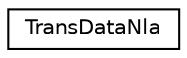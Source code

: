 digraph G
{
  edge [fontname="Helvetica",fontsize="10",labelfontname="Helvetica",labelfontsize="10"];
  node [fontname="Helvetica",fontsize="10",shape=record];
  rankdir=LR;
  Node1 [label="TransDataNla",height=0.2,width=0.4,color="black", fillcolor="white", style="filled",URL="$da/db6/structTransDataNla.html"];
}
